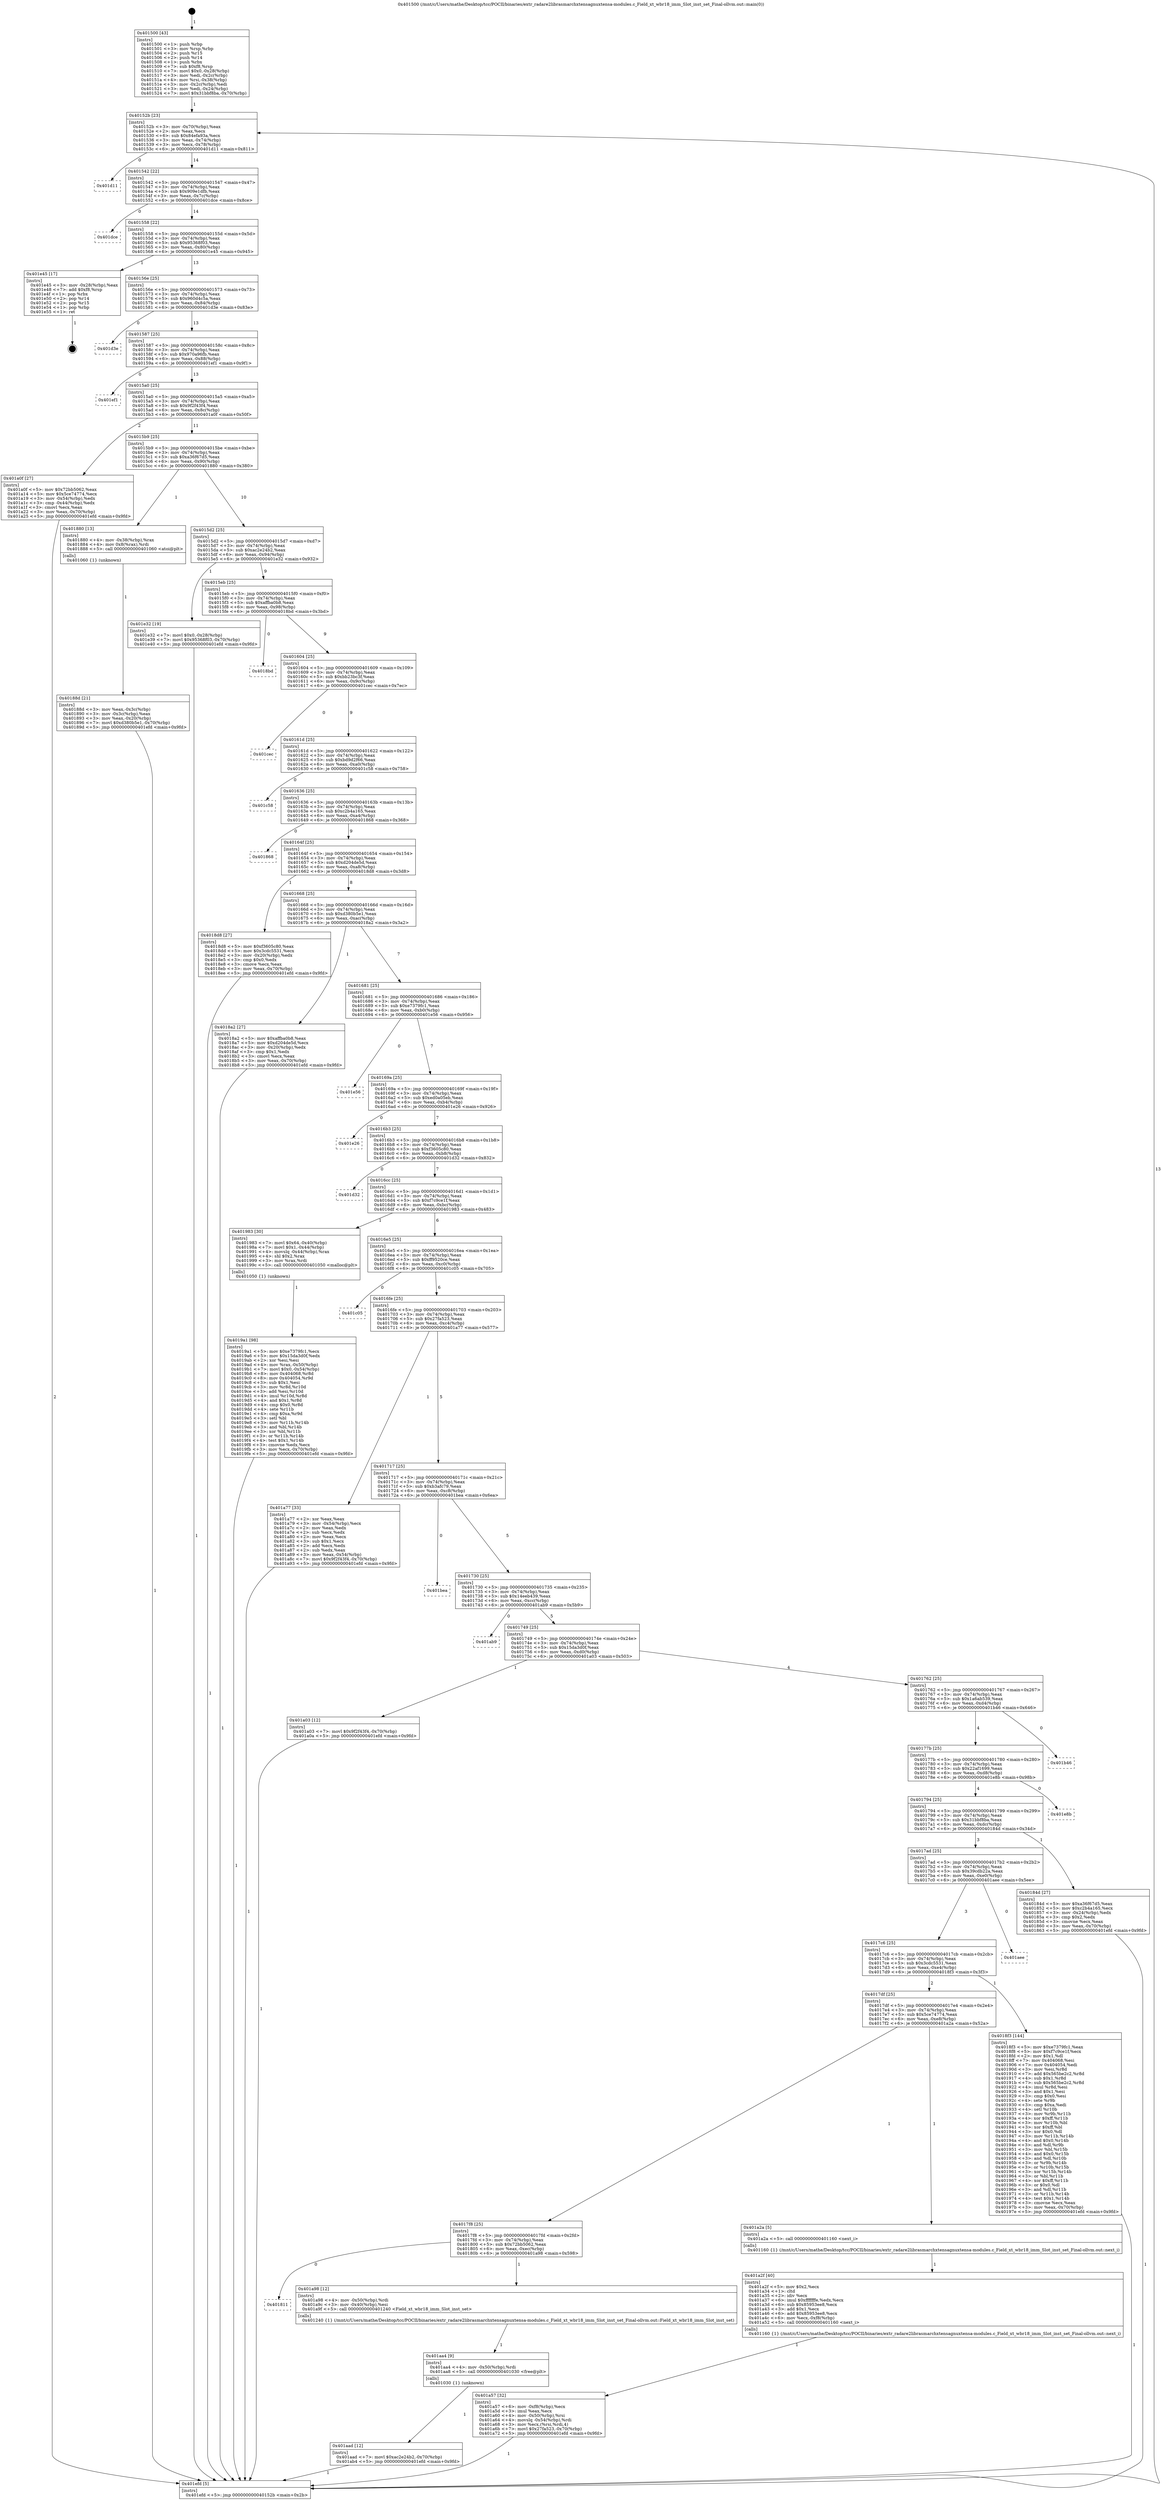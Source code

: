 digraph "0x401500" {
  label = "0x401500 (/mnt/c/Users/mathe/Desktop/tcc/POCII/binaries/extr_radare2librasmarchxtensagnuxtensa-modules.c_Field_xt_wbr18_imm_Slot_inst_set_Final-ollvm.out::main(0))"
  labelloc = "t"
  node[shape=record]

  Entry [label="",width=0.3,height=0.3,shape=circle,fillcolor=black,style=filled]
  "0x40152b" [label="{
     0x40152b [23]\l
     | [instrs]\l
     &nbsp;&nbsp;0x40152b \<+3\>: mov -0x70(%rbp),%eax\l
     &nbsp;&nbsp;0x40152e \<+2\>: mov %eax,%ecx\l
     &nbsp;&nbsp;0x401530 \<+6\>: sub $0x84efa93a,%ecx\l
     &nbsp;&nbsp;0x401536 \<+3\>: mov %eax,-0x74(%rbp)\l
     &nbsp;&nbsp;0x401539 \<+3\>: mov %ecx,-0x78(%rbp)\l
     &nbsp;&nbsp;0x40153c \<+6\>: je 0000000000401d11 \<main+0x811\>\l
  }"]
  "0x401d11" [label="{
     0x401d11\l
  }", style=dashed]
  "0x401542" [label="{
     0x401542 [22]\l
     | [instrs]\l
     &nbsp;&nbsp;0x401542 \<+5\>: jmp 0000000000401547 \<main+0x47\>\l
     &nbsp;&nbsp;0x401547 \<+3\>: mov -0x74(%rbp),%eax\l
     &nbsp;&nbsp;0x40154a \<+5\>: sub $0x909e1dfb,%eax\l
     &nbsp;&nbsp;0x40154f \<+3\>: mov %eax,-0x7c(%rbp)\l
     &nbsp;&nbsp;0x401552 \<+6\>: je 0000000000401dce \<main+0x8ce\>\l
  }"]
  Exit [label="",width=0.3,height=0.3,shape=circle,fillcolor=black,style=filled,peripheries=2]
  "0x401dce" [label="{
     0x401dce\l
  }", style=dashed]
  "0x401558" [label="{
     0x401558 [22]\l
     | [instrs]\l
     &nbsp;&nbsp;0x401558 \<+5\>: jmp 000000000040155d \<main+0x5d\>\l
     &nbsp;&nbsp;0x40155d \<+3\>: mov -0x74(%rbp),%eax\l
     &nbsp;&nbsp;0x401560 \<+5\>: sub $0x95368f03,%eax\l
     &nbsp;&nbsp;0x401565 \<+3\>: mov %eax,-0x80(%rbp)\l
     &nbsp;&nbsp;0x401568 \<+6\>: je 0000000000401e45 \<main+0x945\>\l
  }"]
  "0x401aad" [label="{
     0x401aad [12]\l
     | [instrs]\l
     &nbsp;&nbsp;0x401aad \<+7\>: movl $0xac2e24b2,-0x70(%rbp)\l
     &nbsp;&nbsp;0x401ab4 \<+5\>: jmp 0000000000401efd \<main+0x9fd\>\l
  }"]
  "0x401e45" [label="{
     0x401e45 [17]\l
     | [instrs]\l
     &nbsp;&nbsp;0x401e45 \<+3\>: mov -0x28(%rbp),%eax\l
     &nbsp;&nbsp;0x401e48 \<+7\>: add $0xf8,%rsp\l
     &nbsp;&nbsp;0x401e4f \<+1\>: pop %rbx\l
     &nbsp;&nbsp;0x401e50 \<+2\>: pop %r14\l
     &nbsp;&nbsp;0x401e52 \<+2\>: pop %r15\l
     &nbsp;&nbsp;0x401e54 \<+1\>: pop %rbp\l
     &nbsp;&nbsp;0x401e55 \<+1\>: ret\l
  }"]
  "0x40156e" [label="{
     0x40156e [25]\l
     | [instrs]\l
     &nbsp;&nbsp;0x40156e \<+5\>: jmp 0000000000401573 \<main+0x73\>\l
     &nbsp;&nbsp;0x401573 \<+3\>: mov -0x74(%rbp),%eax\l
     &nbsp;&nbsp;0x401576 \<+5\>: sub $0x960d4c5a,%eax\l
     &nbsp;&nbsp;0x40157b \<+6\>: mov %eax,-0x84(%rbp)\l
     &nbsp;&nbsp;0x401581 \<+6\>: je 0000000000401d3e \<main+0x83e\>\l
  }"]
  "0x401aa4" [label="{
     0x401aa4 [9]\l
     | [instrs]\l
     &nbsp;&nbsp;0x401aa4 \<+4\>: mov -0x50(%rbp),%rdi\l
     &nbsp;&nbsp;0x401aa8 \<+5\>: call 0000000000401030 \<free@plt\>\l
     | [calls]\l
     &nbsp;&nbsp;0x401030 \{1\} (unknown)\l
  }"]
  "0x401d3e" [label="{
     0x401d3e\l
  }", style=dashed]
  "0x401587" [label="{
     0x401587 [25]\l
     | [instrs]\l
     &nbsp;&nbsp;0x401587 \<+5\>: jmp 000000000040158c \<main+0x8c\>\l
     &nbsp;&nbsp;0x40158c \<+3\>: mov -0x74(%rbp),%eax\l
     &nbsp;&nbsp;0x40158f \<+5\>: sub $0x970a96fb,%eax\l
     &nbsp;&nbsp;0x401594 \<+6\>: mov %eax,-0x88(%rbp)\l
     &nbsp;&nbsp;0x40159a \<+6\>: je 0000000000401ef1 \<main+0x9f1\>\l
  }"]
  "0x401811" [label="{
     0x401811\l
  }", style=dashed]
  "0x401ef1" [label="{
     0x401ef1\l
  }", style=dashed]
  "0x4015a0" [label="{
     0x4015a0 [25]\l
     | [instrs]\l
     &nbsp;&nbsp;0x4015a0 \<+5\>: jmp 00000000004015a5 \<main+0xa5\>\l
     &nbsp;&nbsp;0x4015a5 \<+3\>: mov -0x74(%rbp),%eax\l
     &nbsp;&nbsp;0x4015a8 \<+5\>: sub $0x9f2f43f4,%eax\l
     &nbsp;&nbsp;0x4015ad \<+6\>: mov %eax,-0x8c(%rbp)\l
     &nbsp;&nbsp;0x4015b3 \<+6\>: je 0000000000401a0f \<main+0x50f\>\l
  }"]
  "0x401a98" [label="{
     0x401a98 [12]\l
     | [instrs]\l
     &nbsp;&nbsp;0x401a98 \<+4\>: mov -0x50(%rbp),%rdi\l
     &nbsp;&nbsp;0x401a9c \<+3\>: mov -0x40(%rbp),%esi\l
     &nbsp;&nbsp;0x401a9f \<+5\>: call 0000000000401240 \<Field_xt_wbr18_imm_Slot_inst_set\>\l
     | [calls]\l
     &nbsp;&nbsp;0x401240 \{1\} (/mnt/c/Users/mathe/Desktop/tcc/POCII/binaries/extr_radare2librasmarchxtensagnuxtensa-modules.c_Field_xt_wbr18_imm_Slot_inst_set_Final-ollvm.out::Field_xt_wbr18_imm_Slot_inst_set)\l
  }"]
  "0x401a0f" [label="{
     0x401a0f [27]\l
     | [instrs]\l
     &nbsp;&nbsp;0x401a0f \<+5\>: mov $0x72bb5062,%eax\l
     &nbsp;&nbsp;0x401a14 \<+5\>: mov $0x5ce74774,%ecx\l
     &nbsp;&nbsp;0x401a19 \<+3\>: mov -0x54(%rbp),%edx\l
     &nbsp;&nbsp;0x401a1c \<+3\>: cmp -0x44(%rbp),%edx\l
     &nbsp;&nbsp;0x401a1f \<+3\>: cmovl %ecx,%eax\l
     &nbsp;&nbsp;0x401a22 \<+3\>: mov %eax,-0x70(%rbp)\l
     &nbsp;&nbsp;0x401a25 \<+5\>: jmp 0000000000401efd \<main+0x9fd\>\l
  }"]
  "0x4015b9" [label="{
     0x4015b9 [25]\l
     | [instrs]\l
     &nbsp;&nbsp;0x4015b9 \<+5\>: jmp 00000000004015be \<main+0xbe\>\l
     &nbsp;&nbsp;0x4015be \<+3\>: mov -0x74(%rbp),%eax\l
     &nbsp;&nbsp;0x4015c1 \<+5\>: sub $0xa36f67d5,%eax\l
     &nbsp;&nbsp;0x4015c6 \<+6\>: mov %eax,-0x90(%rbp)\l
     &nbsp;&nbsp;0x4015cc \<+6\>: je 0000000000401880 \<main+0x380\>\l
  }"]
  "0x401a57" [label="{
     0x401a57 [32]\l
     | [instrs]\l
     &nbsp;&nbsp;0x401a57 \<+6\>: mov -0xf8(%rbp),%ecx\l
     &nbsp;&nbsp;0x401a5d \<+3\>: imul %eax,%ecx\l
     &nbsp;&nbsp;0x401a60 \<+4\>: mov -0x50(%rbp),%rsi\l
     &nbsp;&nbsp;0x401a64 \<+4\>: movslq -0x54(%rbp),%rdi\l
     &nbsp;&nbsp;0x401a68 \<+3\>: mov %ecx,(%rsi,%rdi,4)\l
     &nbsp;&nbsp;0x401a6b \<+7\>: movl $0x27fa523,-0x70(%rbp)\l
     &nbsp;&nbsp;0x401a72 \<+5\>: jmp 0000000000401efd \<main+0x9fd\>\l
  }"]
  "0x401880" [label="{
     0x401880 [13]\l
     | [instrs]\l
     &nbsp;&nbsp;0x401880 \<+4\>: mov -0x38(%rbp),%rax\l
     &nbsp;&nbsp;0x401884 \<+4\>: mov 0x8(%rax),%rdi\l
     &nbsp;&nbsp;0x401888 \<+5\>: call 0000000000401060 \<atoi@plt\>\l
     | [calls]\l
     &nbsp;&nbsp;0x401060 \{1\} (unknown)\l
  }"]
  "0x4015d2" [label="{
     0x4015d2 [25]\l
     | [instrs]\l
     &nbsp;&nbsp;0x4015d2 \<+5\>: jmp 00000000004015d7 \<main+0xd7\>\l
     &nbsp;&nbsp;0x4015d7 \<+3\>: mov -0x74(%rbp),%eax\l
     &nbsp;&nbsp;0x4015da \<+5\>: sub $0xac2e24b2,%eax\l
     &nbsp;&nbsp;0x4015df \<+6\>: mov %eax,-0x94(%rbp)\l
     &nbsp;&nbsp;0x4015e5 \<+6\>: je 0000000000401e32 \<main+0x932\>\l
  }"]
  "0x401a2f" [label="{
     0x401a2f [40]\l
     | [instrs]\l
     &nbsp;&nbsp;0x401a2f \<+5\>: mov $0x2,%ecx\l
     &nbsp;&nbsp;0x401a34 \<+1\>: cltd\l
     &nbsp;&nbsp;0x401a35 \<+2\>: idiv %ecx\l
     &nbsp;&nbsp;0x401a37 \<+6\>: imul $0xfffffffe,%edx,%ecx\l
     &nbsp;&nbsp;0x401a3d \<+6\>: sub $0x85953ee8,%ecx\l
     &nbsp;&nbsp;0x401a43 \<+3\>: add $0x1,%ecx\l
     &nbsp;&nbsp;0x401a46 \<+6\>: add $0x85953ee8,%ecx\l
     &nbsp;&nbsp;0x401a4c \<+6\>: mov %ecx,-0xf8(%rbp)\l
     &nbsp;&nbsp;0x401a52 \<+5\>: call 0000000000401160 \<next_i\>\l
     | [calls]\l
     &nbsp;&nbsp;0x401160 \{1\} (/mnt/c/Users/mathe/Desktop/tcc/POCII/binaries/extr_radare2librasmarchxtensagnuxtensa-modules.c_Field_xt_wbr18_imm_Slot_inst_set_Final-ollvm.out::next_i)\l
  }"]
  "0x401e32" [label="{
     0x401e32 [19]\l
     | [instrs]\l
     &nbsp;&nbsp;0x401e32 \<+7\>: movl $0x0,-0x28(%rbp)\l
     &nbsp;&nbsp;0x401e39 \<+7\>: movl $0x95368f03,-0x70(%rbp)\l
     &nbsp;&nbsp;0x401e40 \<+5\>: jmp 0000000000401efd \<main+0x9fd\>\l
  }"]
  "0x4015eb" [label="{
     0x4015eb [25]\l
     | [instrs]\l
     &nbsp;&nbsp;0x4015eb \<+5\>: jmp 00000000004015f0 \<main+0xf0\>\l
     &nbsp;&nbsp;0x4015f0 \<+3\>: mov -0x74(%rbp),%eax\l
     &nbsp;&nbsp;0x4015f3 \<+5\>: sub $0xaffba0b8,%eax\l
     &nbsp;&nbsp;0x4015f8 \<+6\>: mov %eax,-0x98(%rbp)\l
     &nbsp;&nbsp;0x4015fe \<+6\>: je 00000000004018bd \<main+0x3bd\>\l
  }"]
  "0x4017f8" [label="{
     0x4017f8 [25]\l
     | [instrs]\l
     &nbsp;&nbsp;0x4017f8 \<+5\>: jmp 00000000004017fd \<main+0x2fd\>\l
     &nbsp;&nbsp;0x4017fd \<+3\>: mov -0x74(%rbp),%eax\l
     &nbsp;&nbsp;0x401800 \<+5\>: sub $0x72bb5062,%eax\l
     &nbsp;&nbsp;0x401805 \<+6\>: mov %eax,-0xec(%rbp)\l
     &nbsp;&nbsp;0x40180b \<+6\>: je 0000000000401a98 \<main+0x598\>\l
  }"]
  "0x4018bd" [label="{
     0x4018bd\l
  }", style=dashed]
  "0x401604" [label="{
     0x401604 [25]\l
     | [instrs]\l
     &nbsp;&nbsp;0x401604 \<+5\>: jmp 0000000000401609 \<main+0x109\>\l
     &nbsp;&nbsp;0x401609 \<+3\>: mov -0x74(%rbp),%eax\l
     &nbsp;&nbsp;0x40160c \<+5\>: sub $0xbb23bc3f,%eax\l
     &nbsp;&nbsp;0x401611 \<+6\>: mov %eax,-0x9c(%rbp)\l
     &nbsp;&nbsp;0x401617 \<+6\>: je 0000000000401cec \<main+0x7ec\>\l
  }"]
  "0x401a2a" [label="{
     0x401a2a [5]\l
     | [instrs]\l
     &nbsp;&nbsp;0x401a2a \<+5\>: call 0000000000401160 \<next_i\>\l
     | [calls]\l
     &nbsp;&nbsp;0x401160 \{1\} (/mnt/c/Users/mathe/Desktop/tcc/POCII/binaries/extr_radare2librasmarchxtensagnuxtensa-modules.c_Field_xt_wbr18_imm_Slot_inst_set_Final-ollvm.out::next_i)\l
  }"]
  "0x401cec" [label="{
     0x401cec\l
  }", style=dashed]
  "0x40161d" [label="{
     0x40161d [25]\l
     | [instrs]\l
     &nbsp;&nbsp;0x40161d \<+5\>: jmp 0000000000401622 \<main+0x122\>\l
     &nbsp;&nbsp;0x401622 \<+3\>: mov -0x74(%rbp),%eax\l
     &nbsp;&nbsp;0x401625 \<+5\>: sub $0xbd9d2f66,%eax\l
     &nbsp;&nbsp;0x40162a \<+6\>: mov %eax,-0xa0(%rbp)\l
     &nbsp;&nbsp;0x401630 \<+6\>: je 0000000000401c58 \<main+0x758\>\l
  }"]
  "0x4019a1" [label="{
     0x4019a1 [98]\l
     | [instrs]\l
     &nbsp;&nbsp;0x4019a1 \<+5\>: mov $0xe7379fc1,%ecx\l
     &nbsp;&nbsp;0x4019a6 \<+5\>: mov $0x15da3d0f,%edx\l
     &nbsp;&nbsp;0x4019ab \<+2\>: xor %esi,%esi\l
     &nbsp;&nbsp;0x4019ad \<+4\>: mov %rax,-0x50(%rbp)\l
     &nbsp;&nbsp;0x4019b1 \<+7\>: movl $0x0,-0x54(%rbp)\l
     &nbsp;&nbsp;0x4019b8 \<+8\>: mov 0x404068,%r8d\l
     &nbsp;&nbsp;0x4019c0 \<+8\>: mov 0x404054,%r9d\l
     &nbsp;&nbsp;0x4019c8 \<+3\>: sub $0x1,%esi\l
     &nbsp;&nbsp;0x4019cb \<+3\>: mov %r8d,%r10d\l
     &nbsp;&nbsp;0x4019ce \<+3\>: add %esi,%r10d\l
     &nbsp;&nbsp;0x4019d1 \<+4\>: imul %r10d,%r8d\l
     &nbsp;&nbsp;0x4019d5 \<+4\>: and $0x1,%r8d\l
     &nbsp;&nbsp;0x4019d9 \<+4\>: cmp $0x0,%r8d\l
     &nbsp;&nbsp;0x4019dd \<+4\>: sete %r11b\l
     &nbsp;&nbsp;0x4019e1 \<+4\>: cmp $0xa,%r9d\l
     &nbsp;&nbsp;0x4019e5 \<+3\>: setl %bl\l
     &nbsp;&nbsp;0x4019e8 \<+3\>: mov %r11b,%r14b\l
     &nbsp;&nbsp;0x4019eb \<+3\>: and %bl,%r14b\l
     &nbsp;&nbsp;0x4019ee \<+3\>: xor %bl,%r11b\l
     &nbsp;&nbsp;0x4019f1 \<+3\>: or %r11b,%r14b\l
     &nbsp;&nbsp;0x4019f4 \<+4\>: test $0x1,%r14b\l
     &nbsp;&nbsp;0x4019f8 \<+3\>: cmovne %edx,%ecx\l
     &nbsp;&nbsp;0x4019fb \<+3\>: mov %ecx,-0x70(%rbp)\l
     &nbsp;&nbsp;0x4019fe \<+5\>: jmp 0000000000401efd \<main+0x9fd\>\l
  }"]
  "0x401c58" [label="{
     0x401c58\l
  }", style=dashed]
  "0x401636" [label="{
     0x401636 [25]\l
     | [instrs]\l
     &nbsp;&nbsp;0x401636 \<+5\>: jmp 000000000040163b \<main+0x13b\>\l
     &nbsp;&nbsp;0x40163b \<+3\>: mov -0x74(%rbp),%eax\l
     &nbsp;&nbsp;0x40163e \<+5\>: sub $0xc2b4a165,%eax\l
     &nbsp;&nbsp;0x401643 \<+6\>: mov %eax,-0xa4(%rbp)\l
     &nbsp;&nbsp;0x401649 \<+6\>: je 0000000000401868 \<main+0x368\>\l
  }"]
  "0x4017df" [label="{
     0x4017df [25]\l
     | [instrs]\l
     &nbsp;&nbsp;0x4017df \<+5\>: jmp 00000000004017e4 \<main+0x2e4\>\l
     &nbsp;&nbsp;0x4017e4 \<+3\>: mov -0x74(%rbp),%eax\l
     &nbsp;&nbsp;0x4017e7 \<+5\>: sub $0x5ce74774,%eax\l
     &nbsp;&nbsp;0x4017ec \<+6\>: mov %eax,-0xe8(%rbp)\l
     &nbsp;&nbsp;0x4017f2 \<+6\>: je 0000000000401a2a \<main+0x52a\>\l
  }"]
  "0x401868" [label="{
     0x401868\l
  }", style=dashed]
  "0x40164f" [label="{
     0x40164f [25]\l
     | [instrs]\l
     &nbsp;&nbsp;0x40164f \<+5\>: jmp 0000000000401654 \<main+0x154\>\l
     &nbsp;&nbsp;0x401654 \<+3\>: mov -0x74(%rbp),%eax\l
     &nbsp;&nbsp;0x401657 \<+5\>: sub $0xd204de5d,%eax\l
     &nbsp;&nbsp;0x40165c \<+6\>: mov %eax,-0xa8(%rbp)\l
     &nbsp;&nbsp;0x401662 \<+6\>: je 00000000004018d8 \<main+0x3d8\>\l
  }"]
  "0x4018f3" [label="{
     0x4018f3 [144]\l
     | [instrs]\l
     &nbsp;&nbsp;0x4018f3 \<+5\>: mov $0xe7379fc1,%eax\l
     &nbsp;&nbsp;0x4018f8 \<+5\>: mov $0xf7c9ce1f,%ecx\l
     &nbsp;&nbsp;0x4018fd \<+2\>: mov $0x1,%dl\l
     &nbsp;&nbsp;0x4018ff \<+7\>: mov 0x404068,%esi\l
     &nbsp;&nbsp;0x401906 \<+7\>: mov 0x404054,%edi\l
     &nbsp;&nbsp;0x40190d \<+3\>: mov %esi,%r8d\l
     &nbsp;&nbsp;0x401910 \<+7\>: add $0x565be2c2,%r8d\l
     &nbsp;&nbsp;0x401917 \<+4\>: sub $0x1,%r8d\l
     &nbsp;&nbsp;0x40191b \<+7\>: sub $0x565be2c2,%r8d\l
     &nbsp;&nbsp;0x401922 \<+4\>: imul %r8d,%esi\l
     &nbsp;&nbsp;0x401926 \<+3\>: and $0x1,%esi\l
     &nbsp;&nbsp;0x401929 \<+3\>: cmp $0x0,%esi\l
     &nbsp;&nbsp;0x40192c \<+4\>: sete %r9b\l
     &nbsp;&nbsp;0x401930 \<+3\>: cmp $0xa,%edi\l
     &nbsp;&nbsp;0x401933 \<+4\>: setl %r10b\l
     &nbsp;&nbsp;0x401937 \<+3\>: mov %r9b,%r11b\l
     &nbsp;&nbsp;0x40193a \<+4\>: xor $0xff,%r11b\l
     &nbsp;&nbsp;0x40193e \<+3\>: mov %r10b,%bl\l
     &nbsp;&nbsp;0x401941 \<+3\>: xor $0xff,%bl\l
     &nbsp;&nbsp;0x401944 \<+3\>: xor $0x0,%dl\l
     &nbsp;&nbsp;0x401947 \<+3\>: mov %r11b,%r14b\l
     &nbsp;&nbsp;0x40194a \<+4\>: and $0x0,%r14b\l
     &nbsp;&nbsp;0x40194e \<+3\>: and %dl,%r9b\l
     &nbsp;&nbsp;0x401951 \<+3\>: mov %bl,%r15b\l
     &nbsp;&nbsp;0x401954 \<+4\>: and $0x0,%r15b\l
     &nbsp;&nbsp;0x401958 \<+3\>: and %dl,%r10b\l
     &nbsp;&nbsp;0x40195b \<+3\>: or %r9b,%r14b\l
     &nbsp;&nbsp;0x40195e \<+3\>: or %r10b,%r15b\l
     &nbsp;&nbsp;0x401961 \<+3\>: xor %r15b,%r14b\l
     &nbsp;&nbsp;0x401964 \<+3\>: or %bl,%r11b\l
     &nbsp;&nbsp;0x401967 \<+4\>: xor $0xff,%r11b\l
     &nbsp;&nbsp;0x40196b \<+3\>: or $0x0,%dl\l
     &nbsp;&nbsp;0x40196e \<+3\>: and %dl,%r11b\l
     &nbsp;&nbsp;0x401971 \<+3\>: or %r11b,%r14b\l
     &nbsp;&nbsp;0x401974 \<+4\>: test $0x1,%r14b\l
     &nbsp;&nbsp;0x401978 \<+3\>: cmovne %ecx,%eax\l
     &nbsp;&nbsp;0x40197b \<+3\>: mov %eax,-0x70(%rbp)\l
     &nbsp;&nbsp;0x40197e \<+5\>: jmp 0000000000401efd \<main+0x9fd\>\l
  }"]
  "0x4018d8" [label="{
     0x4018d8 [27]\l
     | [instrs]\l
     &nbsp;&nbsp;0x4018d8 \<+5\>: mov $0xf3605c80,%eax\l
     &nbsp;&nbsp;0x4018dd \<+5\>: mov $0x3cdc5531,%ecx\l
     &nbsp;&nbsp;0x4018e2 \<+3\>: mov -0x20(%rbp),%edx\l
     &nbsp;&nbsp;0x4018e5 \<+3\>: cmp $0x0,%edx\l
     &nbsp;&nbsp;0x4018e8 \<+3\>: cmove %ecx,%eax\l
     &nbsp;&nbsp;0x4018eb \<+3\>: mov %eax,-0x70(%rbp)\l
     &nbsp;&nbsp;0x4018ee \<+5\>: jmp 0000000000401efd \<main+0x9fd\>\l
  }"]
  "0x401668" [label="{
     0x401668 [25]\l
     | [instrs]\l
     &nbsp;&nbsp;0x401668 \<+5\>: jmp 000000000040166d \<main+0x16d\>\l
     &nbsp;&nbsp;0x40166d \<+3\>: mov -0x74(%rbp),%eax\l
     &nbsp;&nbsp;0x401670 \<+5\>: sub $0xd380b5e1,%eax\l
     &nbsp;&nbsp;0x401675 \<+6\>: mov %eax,-0xac(%rbp)\l
     &nbsp;&nbsp;0x40167b \<+6\>: je 00000000004018a2 \<main+0x3a2\>\l
  }"]
  "0x4017c6" [label="{
     0x4017c6 [25]\l
     | [instrs]\l
     &nbsp;&nbsp;0x4017c6 \<+5\>: jmp 00000000004017cb \<main+0x2cb\>\l
     &nbsp;&nbsp;0x4017cb \<+3\>: mov -0x74(%rbp),%eax\l
     &nbsp;&nbsp;0x4017ce \<+5\>: sub $0x3cdc5531,%eax\l
     &nbsp;&nbsp;0x4017d3 \<+6\>: mov %eax,-0xe4(%rbp)\l
     &nbsp;&nbsp;0x4017d9 \<+6\>: je 00000000004018f3 \<main+0x3f3\>\l
  }"]
  "0x4018a2" [label="{
     0x4018a2 [27]\l
     | [instrs]\l
     &nbsp;&nbsp;0x4018a2 \<+5\>: mov $0xaffba0b8,%eax\l
     &nbsp;&nbsp;0x4018a7 \<+5\>: mov $0xd204de5d,%ecx\l
     &nbsp;&nbsp;0x4018ac \<+3\>: mov -0x20(%rbp),%edx\l
     &nbsp;&nbsp;0x4018af \<+3\>: cmp $0x1,%edx\l
     &nbsp;&nbsp;0x4018b2 \<+3\>: cmovl %ecx,%eax\l
     &nbsp;&nbsp;0x4018b5 \<+3\>: mov %eax,-0x70(%rbp)\l
     &nbsp;&nbsp;0x4018b8 \<+5\>: jmp 0000000000401efd \<main+0x9fd\>\l
  }"]
  "0x401681" [label="{
     0x401681 [25]\l
     | [instrs]\l
     &nbsp;&nbsp;0x401681 \<+5\>: jmp 0000000000401686 \<main+0x186\>\l
     &nbsp;&nbsp;0x401686 \<+3\>: mov -0x74(%rbp),%eax\l
     &nbsp;&nbsp;0x401689 \<+5\>: sub $0xe7379fc1,%eax\l
     &nbsp;&nbsp;0x40168e \<+6\>: mov %eax,-0xb0(%rbp)\l
     &nbsp;&nbsp;0x401694 \<+6\>: je 0000000000401e56 \<main+0x956\>\l
  }"]
  "0x401aee" [label="{
     0x401aee\l
  }", style=dashed]
  "0x401e56" [label="{
     0x401e56\l
  }", style=dashed]
  "0x40169a" [label="{
     0x40169a [25]\l
     | [instrs]\l
     &nbsp;&nbsp;0x40169a \<+5\>: jmp 000000000040169f \<main+0x19f\>\l
     &nbsp;&nbsp;0x40169f \<+3\>: mov -0x74(%rbp),%eax\l
     &nbsp;&nbsp;0x4016a2 \<+5\>: sub $0xed0a05eb,%eax\l
     &nbsp;&nbsp;0x4016a7 \<+6\>: mov %eax,-0xb4(%rbp)\l
     &nbsp;&nbsp;0x4016ad \<+6\>: je 0000000000401e26 \<main+0x926\>\l
  }"]
  "0x40188d" [label="{
     0x40188d [21]\l
     | [instrs]\l
     &nbsp;&nbsp;0x40188d \<+3\>: mov %eax,-0x3c(%rbp)\l
     &nbsp;&nbsp;0x401890 \<+3\>: mov -0x3c(%rbp),%eax\l
     &nbsp;&nbsp;0x401893 \<+3\>: mov %eax,-0x20(%rbp)\l
     &nbsp;&nbsp;0x401896 \<+7\>: movl $0xd380b5e1,-0x70(%rbp)\l
     &nbsp;&nbsp;0x40189d \<+5\>: jmp 0000000000401efd \<main+0x9fd\>\l
  }"]
  "0x401e26" [label="{
     0x401e26\l
  }", style=dashed]
  "0x4016b3" [label="{
     0x4016b3 [25]\l
     | [instrs]\l
     &nbsp;&nbsp;0x4016b3 \<+5\>: jmp 00000000004016b8 \<main+0x1b8\>\l
     &nbsp;&nbsp;0x4016b8 \<+3\>: mov -0x74(%rbp),%eax\l
     &nbsp;&nbsp;0x4016bb \<+5\>: sub $0xf3605c80,%eax\l
     &nbsp;&nbsp;0x4016c0 \<+6\>: mov %eax,-0xb8(%rbp)\l
     &nbsp;&nbsp;0x4016c6 \<+6\>: je 0000000000401d32 \<main+0x832\>\l
  }"]
  "0x401500" [label="{
     0x401500 [43]\l
     | [instrs]\l
     &nbsp;&nbsp;0x401500 \<+1\>: push %rbp\l
     &nbsp;&nbsp;0x401501 \<+3\>: mov %rsp,%rbp\l
     &nbsp;&nbsp;0x401504 \<+2\>: push %r15\l
     &nbsp;&nbsp;0x401506 \<+2\>: push %r14\l
     &nbsp;&nbsp;0x401508 \<+1\>: push %rbx\l
     &nbsp;&nbsp;0x401509 \<+7\>: sub $0xf8,%rsp\l
     &nbsp;&nbsp;0x401510 \<+7\>: movl $0x0,-0x28(%rbp)\l
     &nbsp;&nbsp;0x401517 \<+3\>: mov %edi,-0x2c(%rbp)\l
     &nbsp;&nbsp;0x40151a \<+4\>: mov %rsi,-0x38(%rbp)\l
     &nbsp;&nbsp;0x40151e \<+3\>: mov -0x2c(%rbp),%edi\l
     &nbsp;&nbsp;0x401521 \<+3\>: mov %edi,-0x24(%rbp)\l
     &nbsp;&nbsp;0x401524 \<+7\>: movl $0x31bbf8ba,-0x70(%rbp)\l
  }"]
  "0x401d32" [label="{
     0x401d32\l
  }", style=dashed]
  "0x4016cc" [label="{
     0x4016cc [25]\l
     | [instrs]\l
     &nbsp;&nbsp;0x4016cc \<+5\>: jmp 00000000004016d1 \<main+0x1d1\>\l
     &nbsp;&nbsp;0x4016d1 \<+3\>: mov -0x74(%rbp),%eax\l
     &nbsp;&nbsp;0x4016d4 \<+5\>: sub $0xf7c9ce1f,%eax\l
     &nbsp;&nbsp;0x4016d9 \<+6\>: mov %eax,-0xbc(%rbp)\l
     &nbsp;&nbsp;0x4016df \<+6\>: je 0000000000401983 \<main+0x483\>\l
  }"]
  "0x401efd" [label="{
     0x401efd [5]\l
     | [instrs]\l
     &nbsp;&nbsp;0x401efd \<+5\>: jmp 000000000040152b \<main+0x2b\>\l
  }"]
  "0x401983" [label="{
     0x401983 [30]\l
     | [instrs]\l
     &nbsp;&nbsp;0x401983 \<+7\>: movl $0x64,-0x40(%rbp)\l
     &nbsp;&nbsp;0x40198a \<+7\>: movl $0x1,-0x44(%rbp)\l
     &nbsp;&nbsp;0x401991 \<+4\>: movslq -0x44(%rbp),%rax\l
     &nbsp;&nbsp;0x401995 \<+4\>: shl $0x2,%rax\l
     &nbsp;&nbsp;0x401999 \<+3\>: mov %rax,%rdi\l
     &nbsp;&nbsp;0x40199c \<+5\>: call 0000000000401050 \<malloc@plt\>\l
     | [calls]\l
     &nbsp;&nbsp;0x401050 \{1\} (unknown)\l
  }"]
  "0x4016e5" [label="{
     0x4016e5 [25]\l
     | [instrs]\l
     &nbsp;&nbsp;0x4016e5 \<+5\>: jmp 00000000004016ea \<main+0x1ea\>\l
     &nbsp;&nbsp;0x4016ea \<+3\>: mov -0x74(%rbp),%eax\l
     &nbsp;&nbsp;0x4016ed \<+5\>: sub $0xff9520ce,%eax\l
     &nbsp;&nbsp;0x4016f2 \<+6\>: mov %eax,-0xc0(%rbp)\l
     &nbsp;&nbsp;0x4016f8 \<+6\>: je 0000000000401c05 \<main+0x705\>\l
  }"]
  "0x4017ad" [label="{
     0x4017ad [25]\l
     | [instrs]\l
     &nbsp;&nbsp;0x4017ad \<+5\>: jmp 00000000004017b2 \<main+0x2b2\>\l
     &nbsp;&nbsp;0x4017b2 \<+3\>: mov -0x74(%rbp),%eax\l
     &nbsp;&nbsp;0x4017b5 \<+5\>: sub $0x39cdb22a,%eax\l
     &nbsp;&nbsp;0x4017ba \<+6\>: mov %eax,-0xe0(%rbp)\l
     &nbsp;&nbsp;0x4017c0 \<+6\>: je 0000000000401aee \<main+0x5ee\>\l
  }"]
  "0x401c05" [label="{
     0x401c05\l
  }", style=dashed]
  "0x4016fe" [label="{
     0x4016fe [25]\l
     | [instrs]\l
     &nbsp;&nbsp;0x4016fe \<+5\>: jmp 0000000000401703 \<main+0x203\>\l
     &nbsp;&nbsp;0x401703 \<+3\>: mov -0x74(%rbp),%eax\l
     &nbsp;&nbsp;0x401706 \<+5\>: sub $0x27fa523,%eax\l
     &nbsp;&nbsp;0x40170b \<+6\>: mov %eax,-0xc4(%rbp)\l
     &nbsp;&nbsp;0x401711 \<+6\>: je 0000000000401a77 \<main+0x577\>\l
  }"]
  "0x40184d" [label="{
     0x40184d [27]\l
     | [instrs]\l
     &nbsp;&nbsp;0x40184d \<+5\>: mov $0xa36f67d5,%eax\l
     &nbsp;&nbsp;0x401852 \<+5\>: mov $0xc2b4a165,%ecx\l
     &nbsp;&nbsp;0x401857 \<+3\>: mov -0x24(%rbp),%edx\l
     &nbsp;&nbsp;0x40185a \<+3\>: cmp $0x2,%edx\l
     &nbsp;&nbsp;0x40185d \<+3\>: cmovne %ecx,%eax\l
     &nbsp;&nbsp;0x401860 \<+3\>: mov %eax,-0x70(%rbp)\l
     &nbsp;&nbsp;0x401863 \<+5\>: jmp 0000000000401efd \<main+0x9fd\>\l
  }"]
  "0x401a77" [label="{
     0x401a77 [33]\l
     | [instrs]\l
     &nbsp;&nbsp;0x401a77 \<+2\>: xor %eax,%eax\l
     &nbsp;&nbsp;0x401a79 \<+3\>: mov -0x54(%rbp),%ecx\l
     &nbsp;&nbsp;0x401a7c \<+2\>: mov %eax,%edx\l
     &nbsp;&nbsp;0x401a7e \<+2\>: sub %ecx,%edx\l
     &nbsp;&nbsp;0x401a80 \<+2\>: mov %eax,%ecx\l
     &nbsp;&nbsp;0x401a82 \<+3\>: sub $0x1,%ecx\l
     &nbsp;&nbsp;0x401a85 \<+2\>: add %ecx,%edx\l
     &nbsp;&nbsp;0x401a87 \<+2\>: sub %edx,%eax\l
     &nbsp;&nbsp;0x401a89 \<+3\>: mov %eax,-0x54(%rbp)\l
     &nbsp;&nbsp;0x401a8c \<+7\>: movl $0x9f2f43f4,-0x70(%rbp)\l
     &nbsp;&nbsp;0x401a93 \<+5\>: jmp 0000000000401efd \<main+0x9fd\>\l
  }"]
  "0x401717" [label="{
     0x401717 [25]\l
     | [instrs]\l
     &nbsp;&nbsp;0x401717 \<+5\>: jmp 000000000040171c \<main+0x21c\>\l
     &nbsp;&nbsp;0x40171c \<+3\>: mov -0x74(%rbp),%eax\l
     &nbsp;&nbsp;0x40171f \<+5\>: sub $0xb3afc79,%eax\l
     &nbsp;&nbsp;0x401724 \<+6\>: mov %eax,-0xc8(%rbp)\l
     &nbsp;&nbsp;0x40172a \<+6\>: je 0000000000401bea \<main+0x6ea\>\l
  }"]
  "0x401794" [label="{
     0x401794 [25]\l
     | [instrs]\l
     &nbsp;&nbsp;0x401794 \<+5\>: jmp 0000000000401799 \<main+0x299\>\l
     &nbsp;&nbsp;0x401799 \<+3\>: mov -0x74(%rbp),%eax\l
     &nbsp;&nbsp;0x40179c \<+5\>: sub $0x31bbf8ba,%eax\l
     &nbsp;&nbsp;0x4017a1 \<+6\>: mov %eax,-0xdc(%rbp)\l
     &nbsp;&nbsp;0x4017a7 \<+6\>: je 000000000040184d \<main+0x34d\>\l
  }"]
  "0x401bea" [label="{
     0x401bea\l
  }", style=dashed]
  "0x401730" [label="{
     0x401730 [25]\l
     | [instrs]\l
     &nbsp;&nbsp;0x401730 \<+5\>: jmp 0000000000401735 \<main+0x235\>\l
     &nbsp;&nbsp;0x401735 \<+3\>: mov -0x74(%rbp),%eax\l
     &nbsp;&nbsp;0x401738 \<+5\>: sub $0x14eeb439,%eax\l
     &nbsp;&nbsp;0x40173d \<+6\>: mov %eax,-0xcc(%rbp)\l
     &nbsp;&nbsp;0x401743 \<+6\>: je 0000000000401ab9 \<main+0x5b9\>\l
  }"]
  "0x401e8b" [label="{
     0x401e8b\l
  }", style=dashed]
  "0x401ab9" [label="{
     0x401ab9\l
  }", style=dashed]
  "0x401749" [label="{
     0x401749 [25]\l
     | [instrs]\l
     &nbsp;&nbsp;0x401749 \<+5\>: jmp 000000000040174e \<main+0x24e\>\l
     &nbsp;&nbsp;0x40174e \<+3\>: mov -0x74(%rbp),%eax\l
     &nbsp;&nbsp;0x401751 \<+5\>: sub $0x15da3d0f,%eax\l
     &nbsp;&nbsp;0x401756 \<+6\>: mov %eax,-0xd0(%rbp)\l
     &nbsp;&nbsp;0x40175c \<+6\>: je 0000000000401a03 \<main+0x503\>\l
  }"]
  "0x40177b" [label="{
     0x40177b [25]\l
     | [instrs]\l
     &nbsp;&nbsp;0x40177b \<+5\>: jmp 0000000000401780 \<main+0x280\>\l
     &nbsp;&nbsp;0x401780 \<+3\>: mov -0x74(%rbp),%eax\l
     &nbsp;&nbsp;0x401783 \<+5\>: sub $0x22af1699,%eax\l
     &nbsp;&nbsp;0x401788 \<+6\>: mov %eax,-0xd8(%rbp)\l
     &nbsp;&nbsp;0x40178e \<+6\>: je 0000000000401e8b \<main+0x98b\>\l
  }"]
  "0x401a03" [label="{
     0x401a03 [12]\l
     | [instrs]\l
     &nbsp;&nbsp;0x401a03 \<+7\>: movl $0x9f2f43f4,-0x70(%rbp)\l
     &nbsp;&nbsp;0x401a0a \<+5\>: jmp 0000000000401efd \<main+0x9fd\>\l
  }"]
  "0x401762" [label="{
     0x401762 [25]\l
     | [instrs]\l
     &nbsp;&nbsp;0x401762 \<+5\>: jmp 0000000000401767 \<main+0x267\>\l
     &nbsp;&nbsp;0x401767 \<+3\>: mov -0x74(%rbp),%eax\l
     &nbsp;&nbsp;0x40176a \<+5\>: sub $0x1a6ab539,%eax\l
     &nbsp;&nbsp;0x40176f \<+6\>: mov %eax,-0xd4(%rbp)\l
     &nbsp;&nbsp;0x401775 \<+6\>: je 0000000000401b46 \<main+0x646\>\l
  }"]
  "0x401b46" [label="{
     0x401b46\l
  }", style=dashed]
  Entry -> "0x401500" [label=" 1"]
  "0x40152b" -> "0x401d11" [label=" 0"]
  "0x40152b" -> "0x401542" [label=" 14"]
  "0x401e45" -> Exit [label=" 1"]
  "0x401542" -> "0x401dce" [label=" 0"]
  "0x401542" -> "0x401558" [label=" 14"]
  "0x401e32" -> "0x401efd" [label=" 1"]
  "0x401558" -> "0x401e45" [label=" 1"]
  "0x401558" -> "0x40156e" [label=" 13"]
  "0x401aad" -> "0x401efd" [label=" 1"]
  "0x40156e" -> "0x401d3e" [label=" 0"]
  "0x40156e" -> "0x401587" [label=" 13"]
  "0x401aa4" -> "0x401aad" [label=" 1"]
  "0x401587" -> "0x401ef1" [label=" 0"]
  "0x401587" -> "0x4015a0" [label=" 13"]
  "0x401a98" -> "0x401aa4" [label=" 1"]
  "0x4015a0" -> "0x401a0f" [label=" 2"]
  "0x4015a0" -> "0x4015b9" [label=" 11"]
  "0x4017f8" -> "0x401811" [label=" 0"]
  "0x4015b9" -> "0x401880" [label=" 1"]
  "0x4015b9" -> "0x4015d2" [label=" 10"]
  "0x4017f8" -> "0x401a98" [label=" 1"]
  "0x4015d2" -> "0x401e32" [label=" 1"]
  "0x4015d2" -> "0x4015eb" [label=" 9"]
  "0x401a77" -> "0x401efd" [label=" 1"]
  "0x4015eb" -> "0x4018bd" [label=" 0"]
  "0x4015eb" -> "0x401604" [label=" 9"]
  "0x401a57" -> "0x401efd" [label=" 1"]
  "0x401604" -> "0x401cec" [label=" 0"]
  "0x401604" -> "0x40161d" [label=" 9"]
  "0x401a2f" -> "0x401a57" [label=" 1"]
  "0x40161d" -> "0x401c58" [label=" 0"]
  "0x40161d" -> "0x401636" [label=" 9"]
  "0x4017df" -> "0x4017f8" [label=" 1"]
  "0x401636" -> "0x401868" [label=" 0"]
  "0x401636" -> "0x40164f" [label=" 9"]
  "0x4017df" -> "0x401a2a" [label=" 1"]
  "0x40164f" -> "0x4018d8" [label=" 1"]
  "0x40164f" -> "0x401668" [label=" 8"]
  "0x401a2a" -> "0x401a2f" [label=" 1"]
  "0x401668" -> "0x4018a2" [label=" 1"]
  "0x401668" -> "0x401681" [label=" 7"]
  "0x401a03" -> "0x401efd" [label=" 1"]
  "0x401681" -> "0x401e56" [label=" 0"]
  "0x401681" -> "0x40169a" [label=" 7"]
  "0x4019a1" -> "0x401efd" [label=" 1"]
  "0x40169a" -> "0x401e26" [label=" 0"]
  "0x40169a" -> "0x4016b3" [label=" 7"]
  "0x4018f3" -> "0x401efd" [label=" 1"]
  "0x4016b3" -> "0x401d32" [label=" 0"]
  "0x4016b3" -> "0x4016cc" [label=" 7"]
  "0x4017c6" -> "0x4017df" [label=" 2"]
  "0x4016cc" -> "0x401983" [label=" 1"]
  "0x4016cc" -> "0x4016e5" [label=" 6"]
  "0x4017c6" -> "0x4018f3" [label=" 1"]
  "0x4016e5" -> "0x401c05" [label=" 0"]
  "0x4016e5" -> "0x4016fe" [label=" 6"]
  "0x401a0f" -> "0x401efd" [label=" 2"]
  "0x4016fe" -> "0x401a77" [label=" 1"]
  "0x4016fe" -> "0x401717" [label=" 5"]
  "0x4017ad" -> "0x4017c6" [label=" 3"]
  "0x401717" -> "0x401bea" [label=" 0"]
  "0x401717" -> "0x401730" [label=" 5"]
  "0x401983" -> "0x4019a1" [label=" 1"]
  "0x401730" -> "0x401ab9" [label=" 0"]
  "0x401730" -> "0x401749" [label=" 5"]
  "0x4018d8" -> "0x401efd" [label=" 1"]
  "0x401749" -> "0x401a03" [label=" 1"]
  "0x401749" -> "0x401762" [label=" 4"]
  "0x40188d" -> "0x401efd" [label=" 1"]
  "0x401762" -> "0x401b46" [label=" 0"]
  "0x401762" -> "0x40177b" [label=" 4"]
  "0x4018a2" -> "0x401efd" [label=" 1"]
  "0x40177b" -> "0x401e8b" [label=" 0"]
  "0x40177b" -> "0x401794" [label=" 4"]
  "0x4017ad" -> "0x401aee" [label=" 0"]
  "0x401794" -> "0x40184d" [label=" 1"]
  "0x401794" -> "0x4017ad" [label=" 3"]
  "0x40184d" -> "0x401efd" [label=" 1"]
  "0x401500" -> "0x40152b" [label=" 1"]
  "0x401efd" -> "0x40152b" [label=" 13"]
  "0x401880" -> "0x40188d" [label=" 1"]
}
